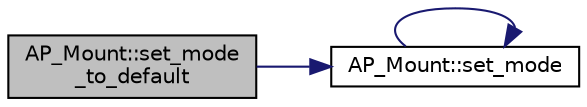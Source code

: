 digraph "AP_Mount::set_mode_to_default"
{
 // INTERACTIVE_SVG=YES
  edge [fontname="Helvetica",fontsize="10",labelfontname="Helvetica",labelfontsize="10"];
  node [fontname="Helvetica",fontsize="10",shape=record];
  rankdir="LR";
  Node1 [label="AP_Mount::set_mode\l_to_default",height=0.2,width=0.4,color="black", fillcolor="grey75", style="filled", fontcolor="black"];
  Node1 -> Node2 [color="midnightblue",fontsize="10",style="solid",fontname="Helvetica"];
  Node2 [label="AP_Mount::set_mode",height=0.2,width=0.4,color="black", fillcolor="white", style="filled",URL="$classAP__Mount.html#a4510126670698c1b0b2d2066049ac28e"];
  Node2 -> Node2 [color="midnightblue",fontsize="10",style="solid",fontname="Helvetica"];
}
